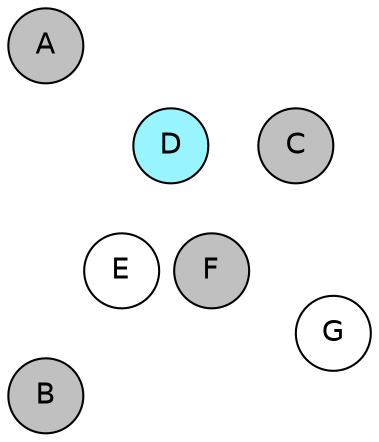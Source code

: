 
graph {

layout = circo;
mindist = .1

node [shape = circle, fontname = Helvetica, margin = 0, style = filled]
edge [style=invis]

subgraph 1 {
	E -- F -- F# -- G -- G# -- A -- A# -- B -- C -- C# -- D -- D# -- E
}

C [fillcolor = gray];
C# [fillcolor = gray];
D [fillcolor = cadetblue1];
D# [fillcolor = white];
E [fillcolor = white];
F [fillcolor = gray];
F# [fillcolor = white];
G [fillcolor = white];
G# [fillcolor = white];
A [fillcolor = gray];
A# [fillcolor = white];
B [fillcolor = gray];
}
